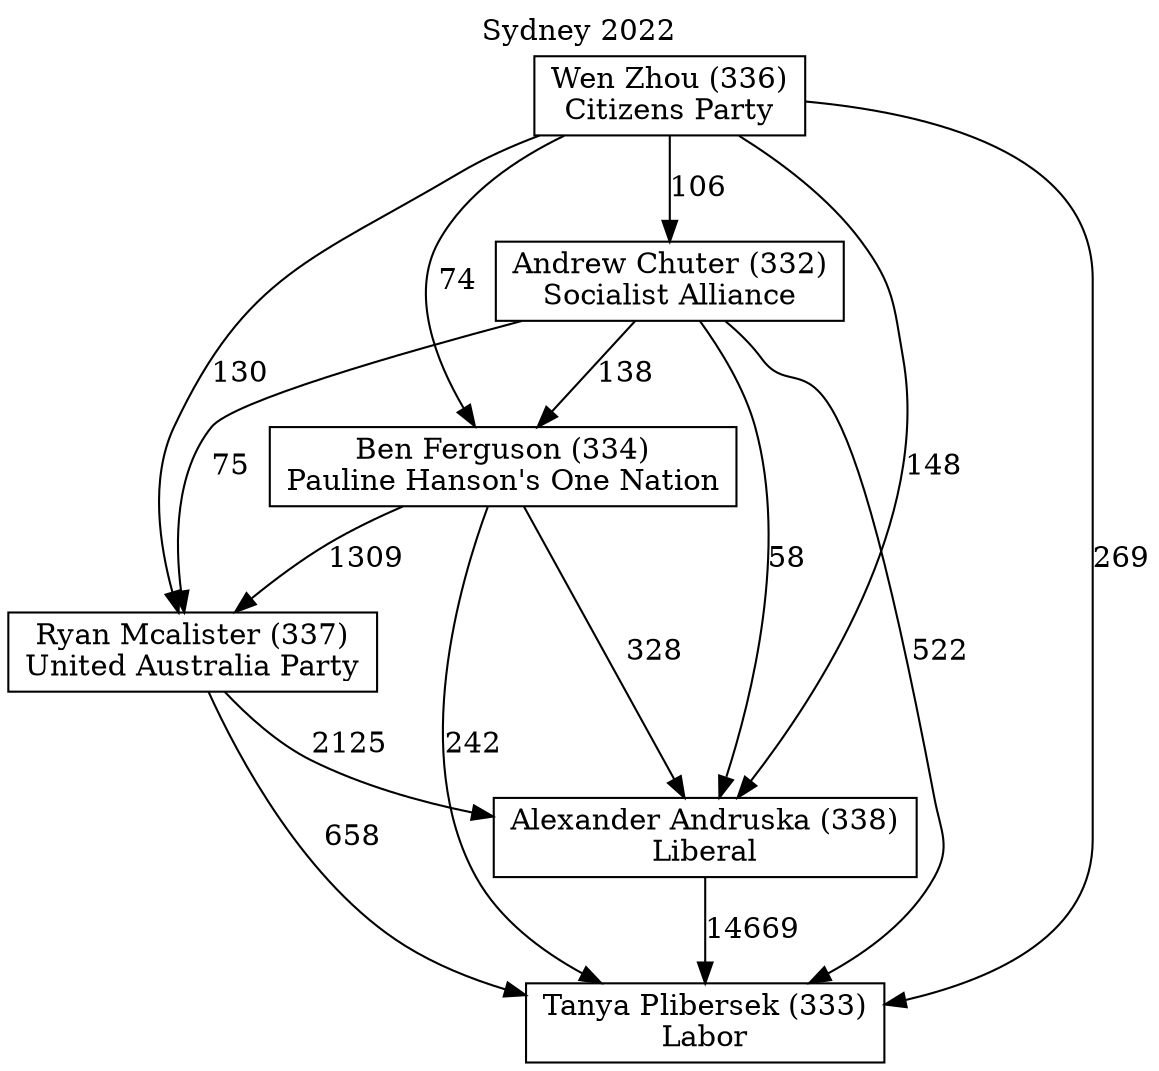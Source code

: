 // House preference flow
digraph "Tanya Plibersek (333)_Sydney_2022" {
	graph [label="Sydney 2022" labelloc=t mclimit=10]
	node [shape=box]
	"Ryan Mcalister (337)" [label="Ryan Mcalister (337)
United Australia Party"]
	"Wen Zhou (336)" [label="Wen Zhou (336)
Citizens Party"]
	"Ben Ferguson (334)" [label="Ben Ferguson (334)
Pauline Hanson's One Nation"]
	"Alexander Andruska (338)" [label="Alexander Andruska (338)
Liberal"]
	"Andrew Chuter (332)" [label="Andrew Chuter (332)
Socialist Alliance"]
	"Tanya Plibersek (333)" [label="Tanya Plibersek (333)
Labor"]
	"Ben Ferguson (334)" -> "Alexander Andruska (338)" [label=328]
	"Wen Zhou (336)" -> "Tanya Plibersek (333)" [label=269]
	"Andrew Chuter (332)" -> "Ryan Mcalister (337)" [label=75]
	"Wen Zhou (336)" -> "Andrew Chuter (332)" [label=106]
	"Ryan Mcalister (337)" -> "Alexander Andruska (338)" [label=2125]
	"Ben Ferguson (334)" -> "Ryan Mcalister (337)" [label=1309]
	"Andrew Chuter (332)" -> "Alexander Andruska (338)" [label=58]
	"Wen Zhou (336)" -> "Alexander Andruska (338)" [label=148]
	"Ryan Mcalister (337)" -> "Tanya Plibersek (333)" [label=658]
	"Ben Ferguson (334)" -> "Tanya Plibersek (333)" [label=242]
	"Andrew Chuter (332)" -> "Tanya Plibersek (333)" [label=522]
	"Alexander Andruska (338)" -> "Tanya Plibersek (333)" [label=14669]
	"Andrew Chuter (332)" -> "Ben Ferguson (334)" [label=138]
	"Wen Zhou (336)" -> "Ben Ferguson (334)" [label=74]
	"Wen Zhou (336)" -> "Ryan Mcalister (337)" [label=130]
}
